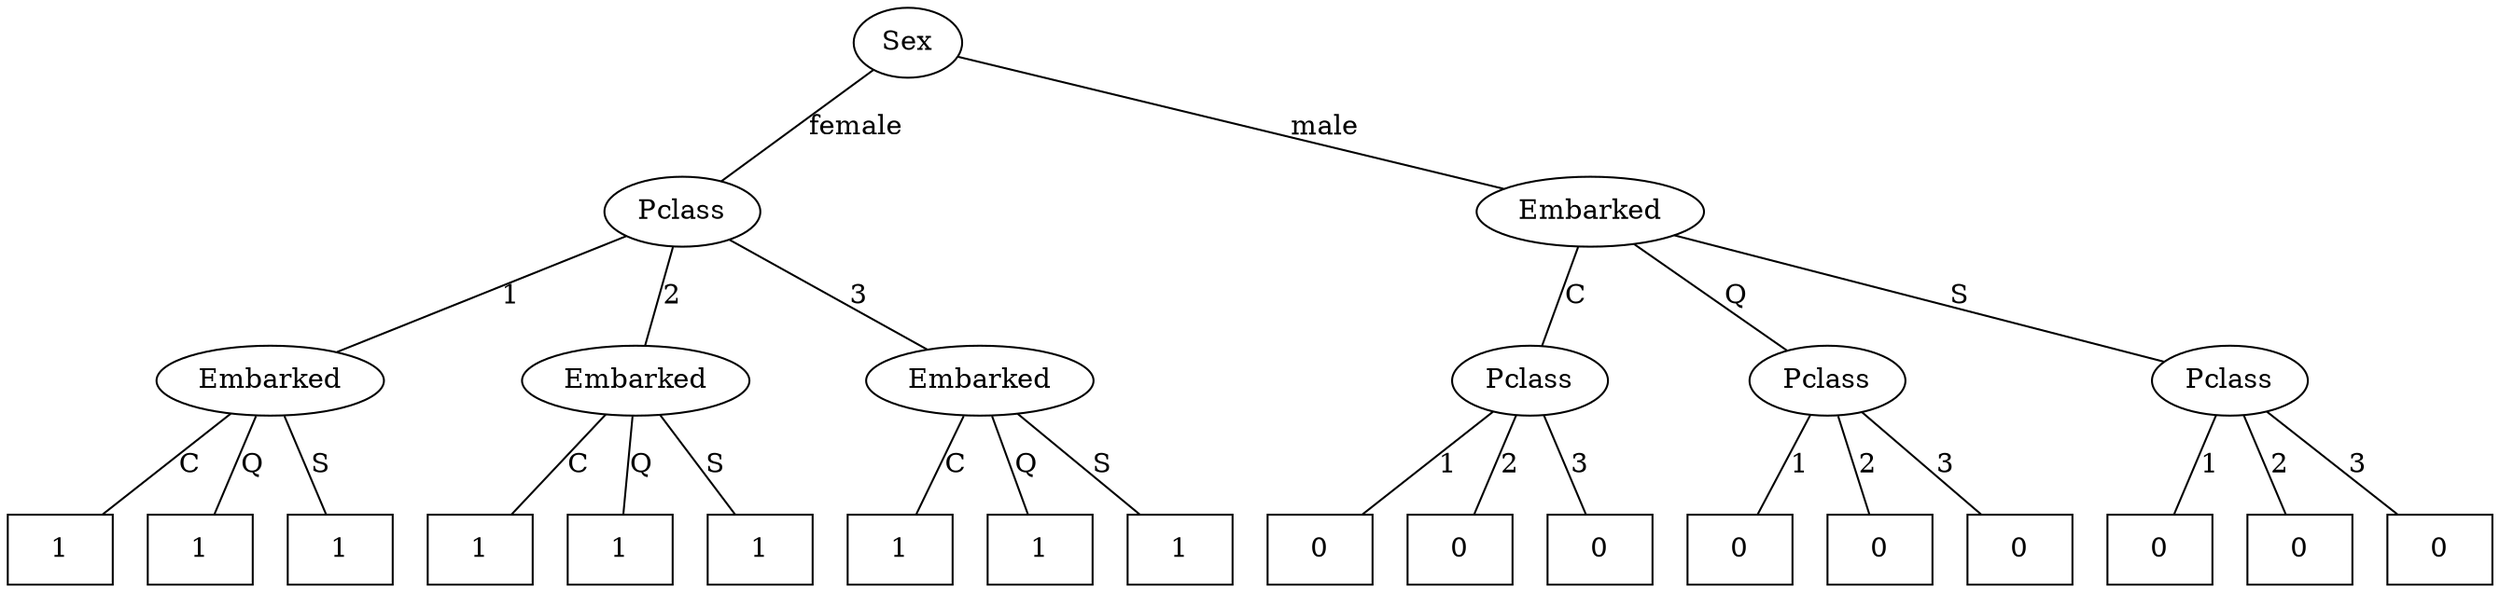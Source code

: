 graph {
	Sex [label=Sex]
	Sex -- "Pclass-f" [label=female]
	"Pclass-f" [label=Pclass]
	Embarked1 [label=Embarked]
	Embarked2 [label=Embarked]
	Embarked3 [label=Embarked]
	"Pclass-f" -- Embarked1 [label=1]
	"Pclass-f" -- Embarked2 [label=2]
	"Pclass-f" -- Embarked3 [label=3]
	Sex -- "Embarked-m" [label=male]
	"Embarked-m" [label=Embarked]
	"Pclass-C" [label=Pclass]
	"Pclass-Q" [label=Pclass]
	"Pclass-S" [label=Pclass]
	"Embarked-m" -- "Pclass-C" [label=C]
	"Embarked-m" -- "Pclass-Q" [label=Q]
	"Embarked-m" -- "Pclass-S" [label=S]
	C1 [label=1 shape=box]
	Embarked1 -- C1 [label=C]
	Q1 [label=1 shape=box]
	Embarked1 -- Q1 [label=Q]
	S1 [label=1 shape=box]
	Embarked1 -- S1 [label=S]
	C2 [label=1 shape=box]
	Embarked2 -- C2 [label=C]
	Q2 [label=1 shape=box]
	Embarked2 -- Q2 [label=Q]
	S2 [label=1 shape=box]
	Embarked2 -- S2 [label=S]
	C3 [label=1 shape=box]
	Embarked3 -- C3 [label=C]
	Q3 [label=1 shape=box]
	Embarked3 -- Q3 [label=Q]
	S3 [label=1 shape=box]
	Embarked3 -- S3 [label=S]
	11 [label=0 shape=box]
	"Pclass-C" -- 11 [label=1]
	21 [label=0 shape=box]
	"Pclass-C" -- 21 [label=2]
	31 [label=0 shape=box]
	"Pclass-C" -- 31 [label=3]
	12 [label=0 shape=box]
	"Pclass-Q" -- 12 [label=1]
	22 [label=0 shape=box]
	"Pclass-Q" -- 22 [label=2]
	32 [label=0 shape=box]
	"Pclass-Q" -- 32 [label=3]
	13 [label=0 shape=box]
	"Pclass-S" -- 13 [label=1]
	23 [label=0 shape=box]
	"Pclass-S" -- 23 [label=2]
	33 [label=0 shape=box]
	"Pclass-S" -- 33 [label=3]
}
